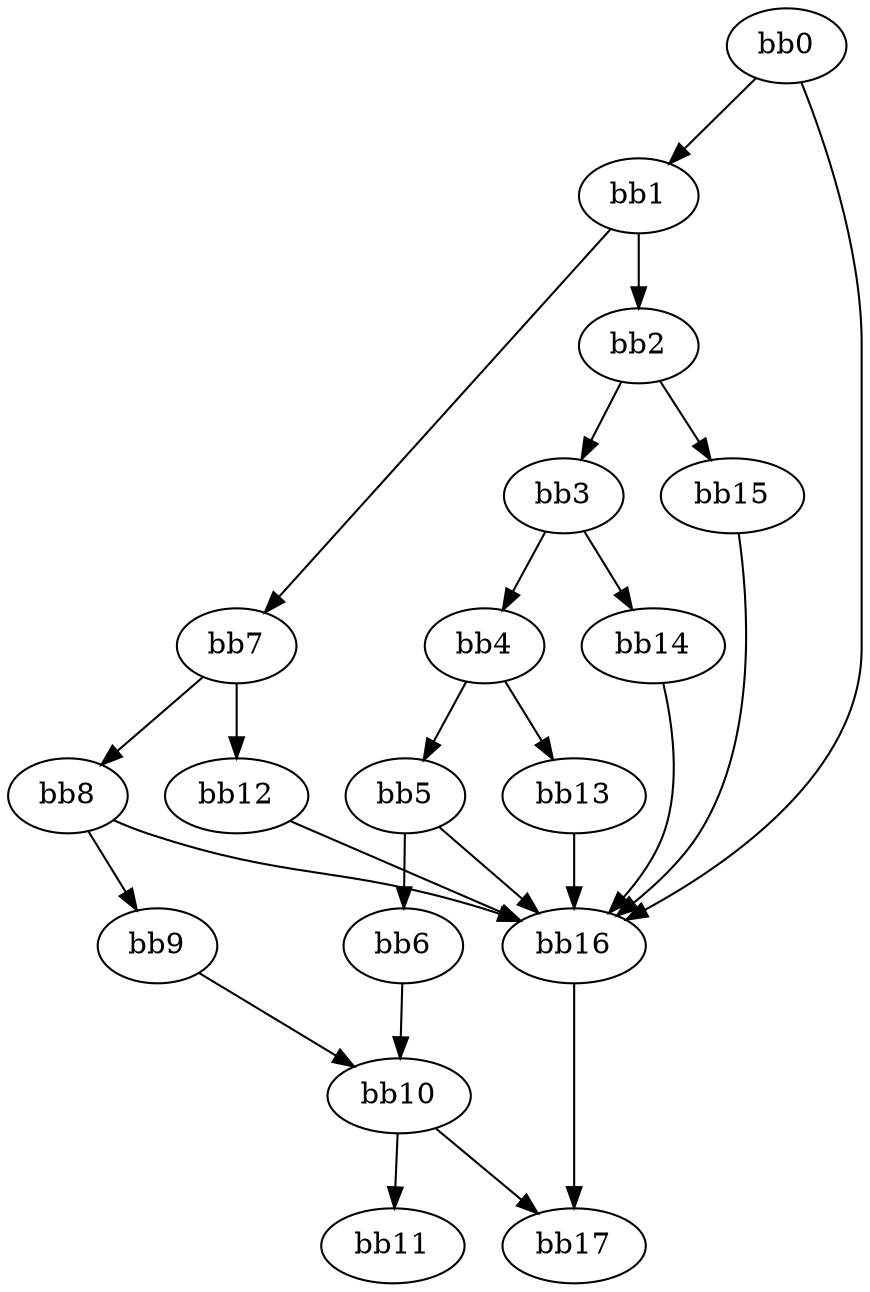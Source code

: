 digraph {
    0 [ label = "bb0\l" ]
    1 [ label = "bb1\l" ]
    2 [ label = "bb2\l" ]
    3 [ label = "bb3\l" ]
    4 [ label = "bb4\l" ]
    5 [ label = "bb5\l" ]
    6 [ label = "bb6\l" ]
    7 [ label = "bb7\l" ]
    8 [ label = "bb8\l" ]
    9 [ label = "bb9\l" ]
    10 [ label = "bb10\l" ]
    11 [ label = "bb11\l" ]
    12 [ label = "bb12\l" ]
    13 [ label = "bb13\l" ]
    14 [ label = "bb14\l" ]
    15 [ label = "bb15\l" ]
    16 [ label = "bb16\l" ]
    17 [ label = "bb17\l" ]
    0 -> 1 [ ]
    0 -> 16 [ ]
    1 -> 2 [ ]
    1 -> 7 [ ]
    2 -> 3 [ ]
    2 -> 15 [ ]
    3 -> 4 [ ]
    3 -> 14 [ ]
    4 -> 5 [ ]
    4 -> 13 [ ]
    5 -> 6 [ ]
    5 -> 16 [ ]
    6 -> 10 [ ]
    7 -> 8 [ ]
    7 -> 12 [ ]
    8 -> 9 [ ]
    8 -> 16 [ ]
    9 -> 10 [ ]
    10 -> 11 [ ]
    10 -> 17 [ ]
    12 -> 16 [ ]
    13 -> 16 [ ]
    14 -> 16 [ ]
    15 -> 16 [ ]
    16 -> 17 [ ]
}

